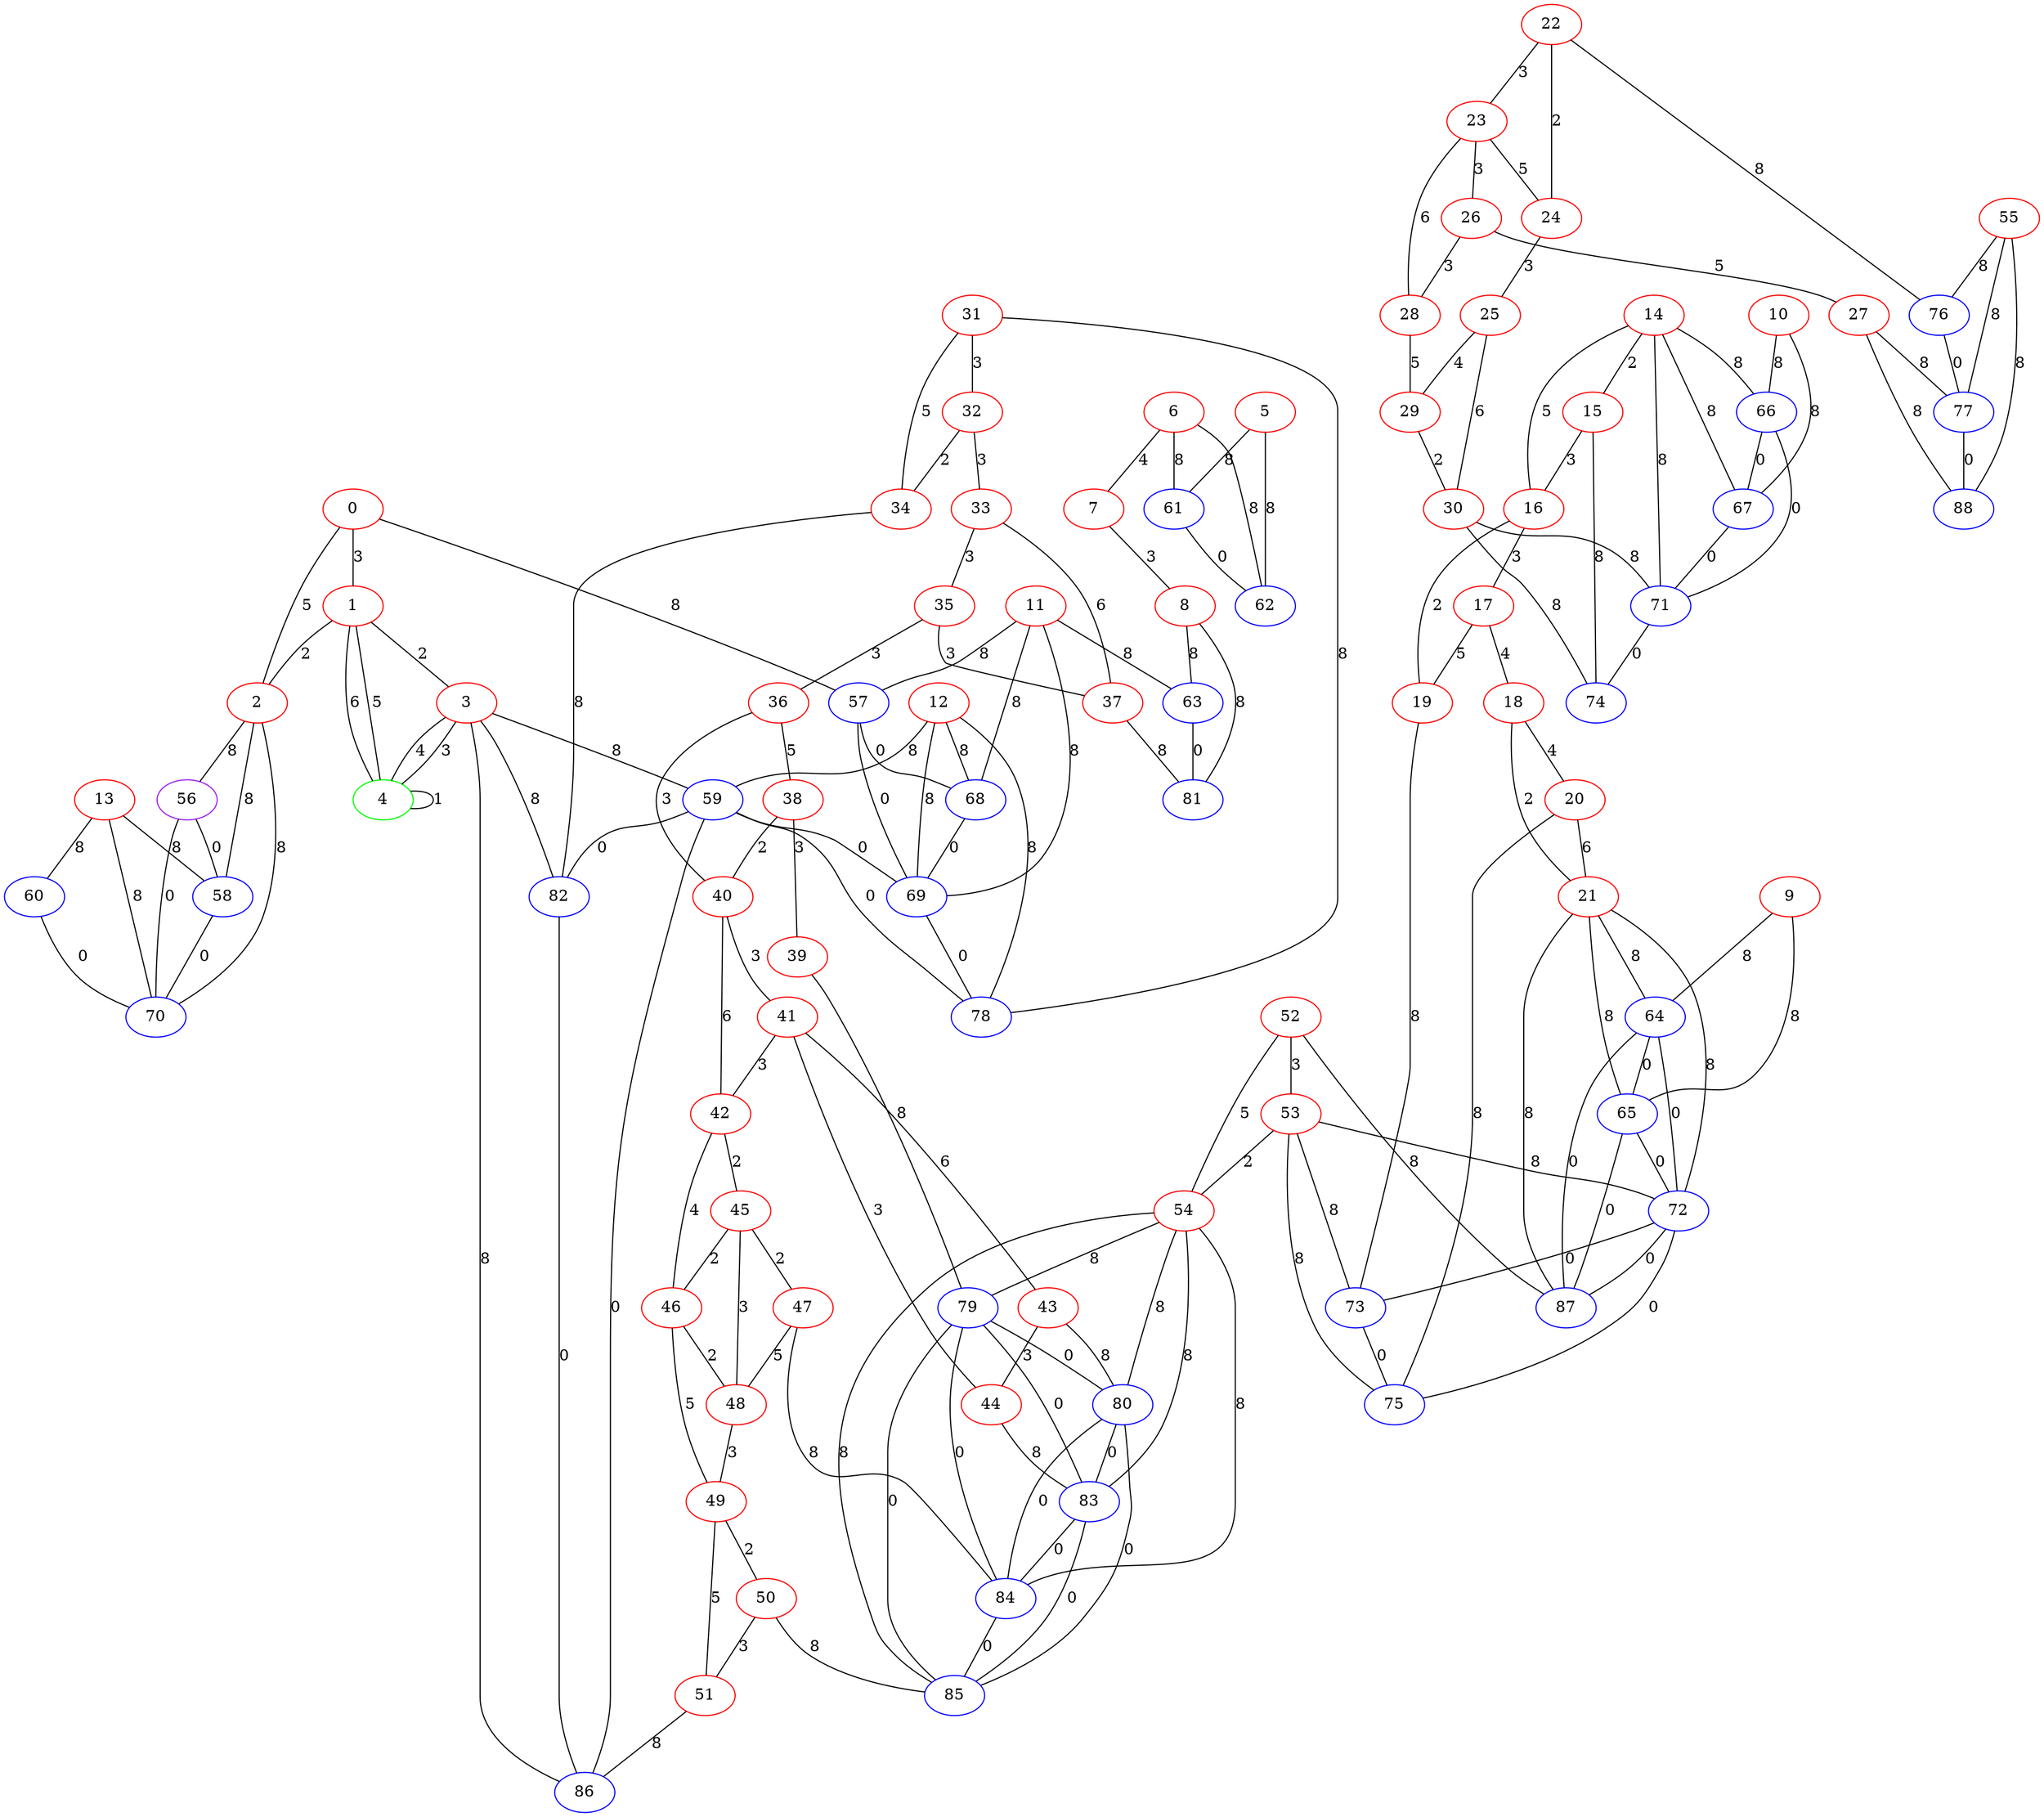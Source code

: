 graph "" {
0 [color=red, weight=1];
1 [color=red, weight=1];
2 [color=red, weight=1];
3 [color=red, weight=1];
4 [color=green, weight=2];
5 [color=red, weight=1];
6 [color=red, weight=1];
7 [color=red, weight=1];
8 [color=red, weight=1];
9 [color=red, weight=1];
10 [color=red, weight=1];
11 [color=red, weight=1];
12 [color=red, weight=1];
13 [color=red, weight=1];
14 [color=red, weight=1];
15 [color=red, weight=1];
16 [color=red, weight=1];
17 [color=red, weight=1];
18 [color=red, weight=1];
19 [color=red, weight=1];
20 [color=red, weight=1];
21 [color=red, weight=1];
22 [color=red, weight=1];
23 [color=red, weight=1];
24 [color=red, weight=1];
25 [color=red, weight=1];
26 [color=red, weight=1];
27 [color=red, weight=1];
28 [color=red, weight=1];
29 [color=red, weight=1];
30 [color=red, weight=1];
31 [color=red, weight=1];
32 [color=red, weight=1];
33 [color=red, weight=1];
34 [color=red, weight=1];
35 [color=red, weight=1];
36 [color=red, weight=1];
37 [color=red, weight=1];
38 [color=red, weight=1];
39 [color=red, weight=1];
40 [color=red, weight=1];
41 [color=red, weight=1];
42 [color=red, weight=1];
43 [color=red, weight=1];
44 [color=red, weight=1];
45 [color=red, weight=1];
46 [color=red, weight=1];
47 [color=red, weight=1];
48 [color=red, weight=1];
49 [color=red, weight=1];
50 [color=red, weight=1];
51 [color=red, weight=1];
52 [color=red, weight=1];
53 [color=red, weight=1];
54 [color=red, weight=1];
55 [color=red, weight=1];
56 [color=purple, weight=4];
57 [color=blue, weight=3];
58 [color=blue, weight=3];
59 [color=blue, weight=3];
60 [color=blue, weight=3];
61 [color=blue, weight=3];
62 [color=blue, weight=3];
63 [color=blue, weight=3];
64 [color=blue, weight=3];
65 [color=blue, weight=3];
66 [color=blue, weight=3];
67 [color=blue, weight=3];
68 [color=blue, weight=3];
69 [color=blue, weight=3];
70 [color=blue, weight=3];
71 [color=blue, weight=3];
72 [color=blue, weight=3];
73 [color=blue, weight=3];
74 [color=blue, weight=3];
75 [color=blue, weight=3];
76 [color=blue, weight=3];
77 [color=blue, weight=3];
78 [color=blue, weight=3];
79 [color=blue, weight=3];
80 [color=blue, weight=3];
81 [color=blue, weight=3];
82 [color=blue, weight=3];
83 [color=blue, weight=3];
84 [color=blue, weight=3];
85 [color=blue, weight=3];
86 [color=blue, weight=3];
87 [color=blue, weight=3];
88 [color=blue, weight=3];
0 -- 1  [key=0, label=3];
0 -- 2  [key=0, label=5];
0 -- 57  [key=0, label=8];
1 -- 2  [key=0, label=2];
1 -- 3  [key=0, label=2];
1 -- 4  [key=0, label=5];
1 -- 4  [key=1, label=6];
2 -- 58  [key=0, label=8];
2 -- 70  [key=0, label=8];
2 -- 56  [key=0, label=8];
3 -- 82  [key=0, label=8];
3 -- 59  [key=0, label=8];
3 -- 4  [key=0, label=3];
3 -- 4  [key=1, label=4];
3 -- 86  [key=0, label=8];
4 -- 4  [key=0, label=1];
5 -- 61  [key=0, label=8];
5 -- 62  [key=0, label=8];
6 -- 61  [key=0, label=8];
6 -- 62  [key=0, label=8];
6 -- 7  [key=0, label=4];
7 -- 8  [key=0, label=3];
8 -- 81  [key=0, label=8];
8 -- 63  [key=0, label=8];
9 -- 64  [key=0, label=8];
9 -- 65  [key=0, label=8];
10 -- 66  [key=0, label=8];
10 -- 67  [key=0, label=8];
11 -- 57  [key=0, label=8];
11 -- 68  [key=0, label=8];
11 -- 69  [key=0, label=8];
11 -- 63  [key=0, label=8];
12 -- 59  [key=0, label=8];
12 -- 68  [key=0, label=8];
12 -- 69  [key=0, label=8];
12 -- 78  [key=0, label=8];
13 -- 58  [key=0, label=8];
13 -- 60  [key=0, label=8];
13 -- 70  [key=0, label=8];
14 -- 16  [key=0, label=5];
14 -- 71  [key=0, label=8];
14 -- 66  [key=0, label=8];
14 -- 67  [key=0, label=8];
14 -- 15  [key=0, label=2];
15 -- 16  [key=0, label=3];
15 -- 74  [key=0, label=8];
16 -- 17  [key=0, label=3];
16 -- 19  [key=0, label=2];
17 -- 18  [key=0, label=4];
17 -- 19  [key=0, label=5];
18 -- 20  [key=0, label=4];
18 -- 21  [key=0, label=2];
19 -- 73  [key=0, label=8];
20 -- 75  [key=0, label=8];
20 -- 21  [key=0, label=6];
21 -- 64  [key=0, label=8];
21 -- 65  [key=0, label=8];
21 -- 72  [key=0, label=8];
21 -- 87  [key=0, label=8];
22 -- 24  [key=0, label=2];
22 -- 76  [key=0, label=8];
22 -- 23  [key=0, label=3];
23 -- 24  [key=0, label=5];
23 -- 26  [key=0, label=3];
23 -- 28  [key=0, label=6];
24 -- 25  [key=0, label=3];
25 -- 29  [key=0, label=4];
25 -- 30  [key=0, label=6];
26 -- 27  [key=0, label=5];
26 -- 28  [key=0, label=3];
27 -- 88  [key=0, label=8];
27 -- 77  [key=0, label=8];
28 -- 29  [key=0, label=5];
29 -- 30  [key=0, label=2];
30 -- 74  [key=0, label=8];
30 -- 71  [key=0, label=8];
31 -- 32  [key=0, label=3];
31 -- 34  [key=0, label=5];
31 -- 78  [key=0, label=8];
32 -- 33  [key=0, label=3];
32 -- 34  [key=0, label=2];
33 -- 35  [key=0, label=3];
33 -- 37  [key=0, label=6];
34 -- 82  [key=0, label=8];
35 -- 36  [key=0, label=3];
35 -- 37  [key=0, label=3];
36 -- 40  [key=0, label=3];
36 -- 38  [key=0, label=5];
37 -- 81  [key=0, label=8];
38 -- 40  [key=0, label=2];
38 -- 39  [key=0, label=3];
39 -- 79  [key=0, label=8];
40 -- 41  [key=0, label=3];
40 -- 42  [key=0, label=6];
41 -- 42  [key=0, label=3];
41 -- 43  [key=0, label=6];
41 -- 44  [key=0, label=3];
42 -- 45  [key=0, label=2];
42 -- 46  [key=0, label=4];
43 -- 80  [key=0, label=8];
43 -- 44  [key=0, label=3];
44 -- 83  [key=0, label=8];
45 -- 48  [key=0, label=3];
45 -- 46  [key=0, label=2];
45 -- 47  [key=0, label=2];
46 -- 48  [key=0, label=2];
46 -- 49  [key=0, label=5];
47 -- 48  [key=0, label=5];
47 -- 84  [key=0, label=8];
48 -- 49  [key=0, label=3];
49 -- 50  [key=0, label=2];
49 -- 51  [key=0, label=5];
50 -- 51  [key=0, label=3];
50 -- 85  [key=0, label=8];
51 -- 86  [key=0, label=8];
52 -- 53  [key=0, label=3];
52 -- 54  [key=0, label=5];
52 -- 87  [key=0, label=8];
53 -- 72  [key=0, label=8];
53 -- 73  [key=0, label=8];
53 -- 75  [key=0, label=8];
53 -- 54  [key=0, label=2];
54 -- 79  [key=0, label=8];
54 -- 80  [key=0, label=8];
54 -- 83  [key=0, label=8];
54 -- 84  [key=0, label=8];
54 -- 85  [key=0, label=8];
55 -- 88  [key=0, label=8];
55 -- 76  [key=0, label=8];
55 -- 77  [key=0, label=8];
56 -- 58  [key=0, label=0];
56 -- 70  [key=0, label=0];
57 -- 68  [key=0, label=0];
57 -- 69  [key=0, label=0];
58 -- 70  [key=0, label=0];
59 -- 69  [key=0, label=0];
59 -- 78  [key=0, label=0];
59 -- 82  [key=0, label=0];
59 -- 86  [key=0, label=0];
60 -- 70  [key=0, label=0];
61 -- 62  [key=0, label=0];
63 -- 81  [key=0, label=0];
64 -- 72  [key=0, label=0];
64 -- 65  [key=0, label=0];
64 -- 87  [key=0, label=0];
65 -- 72  [key=0, label=0];
65 -- 87  [key=0, label=0];
66 -- 67  [key=0, label=0];
66 -- 71  [key=0, label=0];
67 -- 71  [key=0, label=0];
68 -- 69  [key=0, label=0];
69 -- 78  [key=0, label=0];
71 -- 74  [key=0, label=0];
72 -- 73  [key=0, label=0];
72 -- 75  [key=0, label=0];
72 -- 87  [key=0, label=0];
73 -- 75  [key=0, label=0];
76 -- 77  [key=0, label=0];
77 -- 88  [key=0, label=0];
79 -- 80  [key=0, label=0];
79 -- 83  [key=0, label=0];
79 -- 84  [key=0, label=0];
79 -- 85  [key=0, label=0];
80 -- 83  [key=0, label=0];
80 -- 84  [key=0, label=0];
80 -- 85  [key=0, label=0];
82 -- 86  [key=0, label=0];
83 -- 84  [key=0, label=0];
83 -- 85  [key=0, label=0];
84 -- 85  [key=0, label=0];
}

